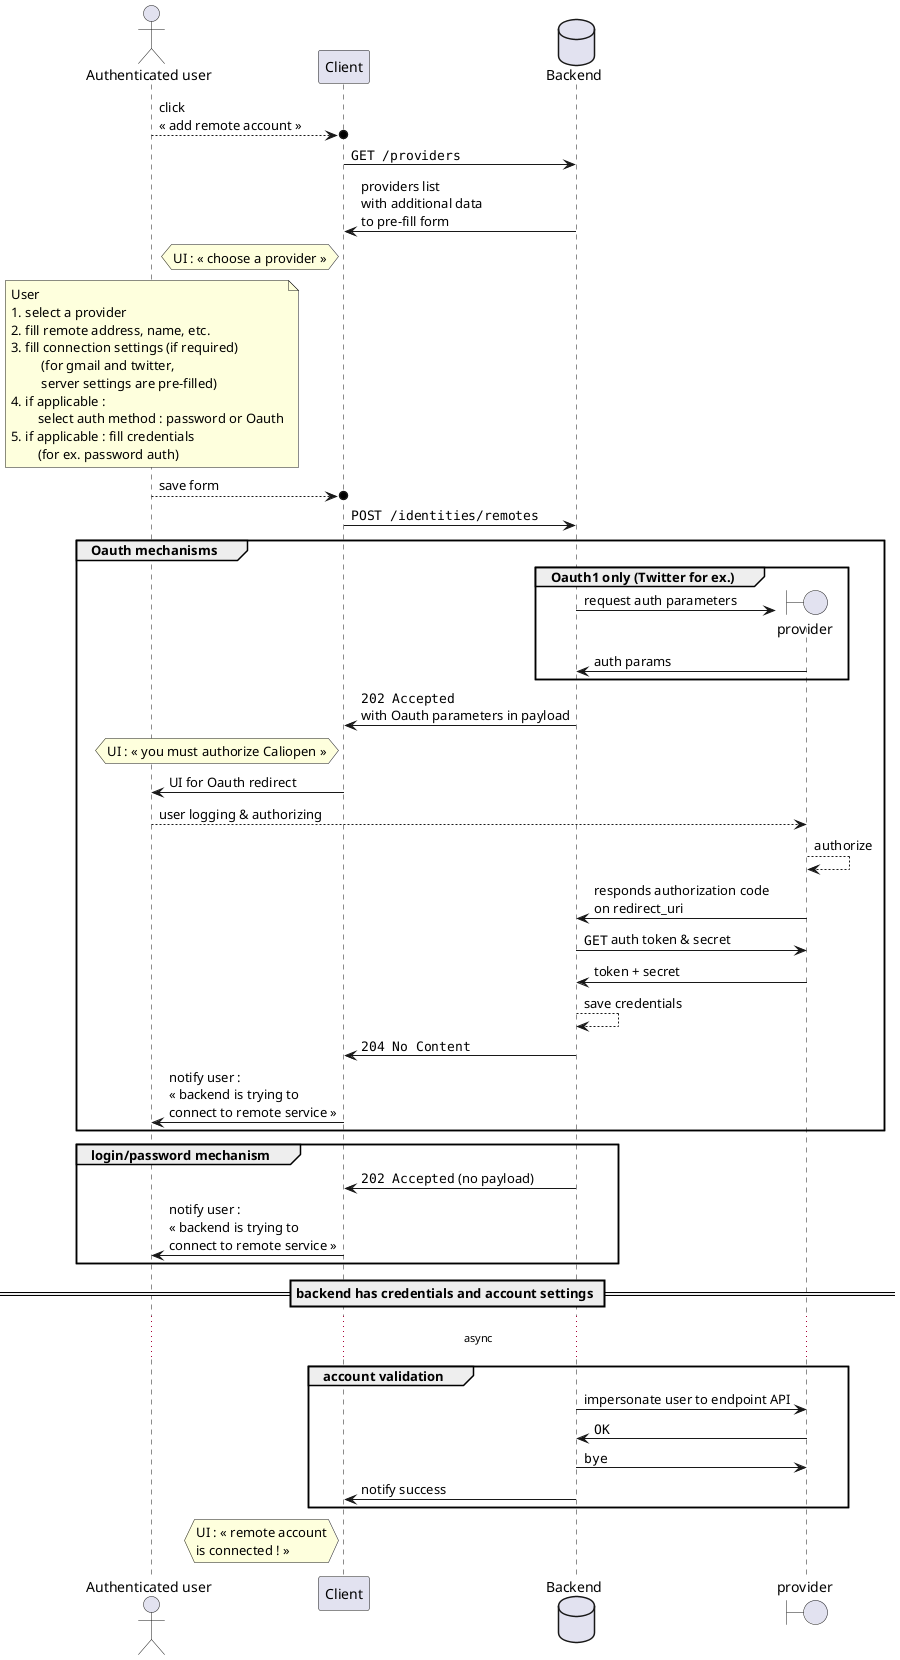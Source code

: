@startuml
actor "Authenticated user" as user
participant "Client" as client
database "Backend" as backend
user -->o client: click\n« add remote account »
client -> backend: ""GET /providers""
backend -> client: providers list\nwith additional data\nto pre-fill form
hnote left client: UI : « choose a provider »
note over user
User
1. select a provider
2. fill remote address, name, etc.
3. fill connection settings (if required)
         (for gmail and twitter,
         server settings are pre-filled)
4. if applicable :
        select auth method : password or Oauth
5. if applicable : fill credentials
        (for ex. password auth)
end note
user -->o client: save form
client -> backend: ""POST /identities/remotes""
group Oauth mechanisms
group Oauth1 only (Twitter for ex.)
create boundary provider
backend -> provider: request auth parameters
provider -> backend: auth params
end
backend -> client: ""202 Accepted""\nwith Oauth parameters in payload
hnote left client: UI : « you must authorize Caliopen »
client -> user: UI for Oauth redirect
user --> provider: user logging & authorizing
provider --> provider: authorize
provider -> backend: responds authorization code\non redirect_uri
backend -> provider: ""GET"" auth token & secret
provider -> backend: token + secret
backend --> backend: save credentials
backend -> client: ""204 No Content""
client -> user: notify user :\n« backend is trying to\nconnect to remote service »
end
group login/password mechanism
backend -> client: ""202 Accepted"" (no payload)
client -> user: notify user :\n« backend is trying to\nconnect to remote service »
end
== backend has credentials and account settings ==
... async  ...
group account validation
backend -> provider: impersonate user to endpoint API
provider -> backend: ""OK""
backend -> provider: ""bye""
backend -> client: notify success
end
hnote left client: UI : « remote account\nis connected ! »
@enduml